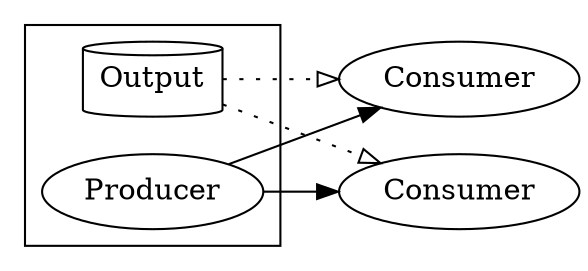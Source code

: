 

    digraph
    {
        rankdir=LR

        Consumer0 [label="Consumer"]
        Consumer1 [label="Consumer"]
        Output [shape="cylinder"]

        subgraph cluster_producer
        {
            color="black"

            Producer
            Output
        }

        Producer -> Consumer0
        Producer -> Consumer1

        Output -> Consumer0 [style=dotted, arrowhead="onormal"]
        Output -> Consumer1 [style=dotted, arrowhead="onormal"]
    }
    

